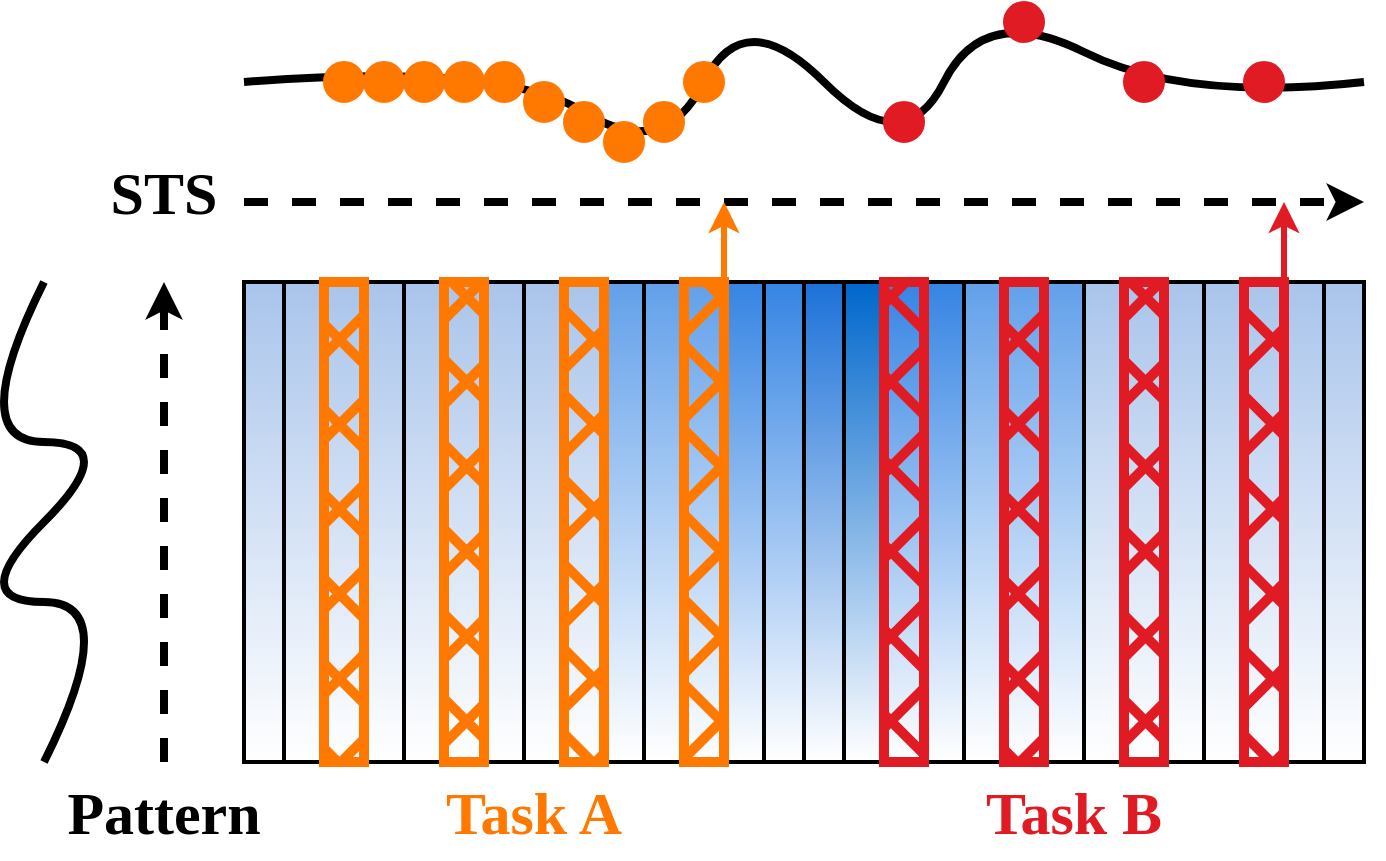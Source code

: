<mxfile version="21.5.0" type="device">
  <diagram name="Page-1" id="MR886Cy3C2vmONpptm1g">
    <mxGraphModel dx="1434" dy="751" grid="1" gridSize="10" guides="1" tooltips="1" connect="1" arrows="1" fold="1" page="1" pageScale="1" pageWidth="850" pageHeight="1100" math="1" shadow="0">
      <root>
        <mxCell id="0" />
        <mxCell id="1" parent="0" />
        <mxCell id="-HJEB60_RRp2c4dYzQ01-13" value="" style="endArrow=classic;html=1;rounded=0;strokeWidth=4;dashed=1;" parent="1" edge="1">
          <mxGeometry width="50" height="50" relative="1" as="geometry">
            <mxPoint x="160" y="340" as="sourcePoint" />
            <mxPoint x="720" y="340" as="targetPoint" />
          </mxGeometry>
        </mxCell>
        <mxCell id="-HJEB60_RRp2c4dYzQ01-14" value="&lt;font style=&quot;&quot;&gt;&lt;font style=&quot;font-size: 30px;&quot; face=&quot;Times New Roman&quot;&gt;&lt;b&gt;STS&lt;/b&gt;&lt;/font&gt;&lt;br&gt;&lt;/font&gt;" style="text;html=1;strokeColor=none;fillColor=none;align=center;verticalAlign=middle;whiteSpace=wrap;rounded=0;" parent="1" vertex="1">
          <mxGeometry x="90" y="320" width="60" height="30" as="geometry" />
        </mxCell>
        <mxCell id="-HJEB60_RRp2c4dYzQ01-60" value="" style="rounded=0;whiteSpace=wrap;html=1;fillColor=#0066CC;fontColor=#ffffff;strokeColor=#000000;gradientColor=#FFFFFF;strokeWidth=2;" parent="1" vertex="1">
          <mxGeometry x="460" y="380" width="20" height="240" as="geometry" />
        </mxCell>
        <mxCell id="-HJEB60_RRp2c4dYzQ01-77" value="&lt;font style=&quot;&quot;&gt;&lt;font face=&quot;Times New Roman&quot; style=&quot;font-size: 30px;&quot;&gt;&lt;b&gt;Pattern&lt;/b&gt;&lt;/font&gt;&lt;br&gt;&lt;/font&gt;" style="text;html=1;strokeColor=none;fillColor=none;align=center;verticalAlign=middle;whiteSpace=wrap;rounded=0;rotation=0;" parent="1" vertex="1">
          <mxGeometry x="90" y="630" width="60" height="30" as="geometry" />
        </mxCell>
        <mxCell id="Ikf6FC7bm7aYhZ_6xAEj-2" value="" style="rounded=0;whiteSpace=wrap;html=1;fillColor=#1c71d8;fontColor=#ffffff;strokeColor=#000000;gradientColor=#FFFFFF;strokeWidth=2;" parent="1" vertex="1">
          <mxGeometry x="440" y="380" width="20" height="240" as="geometry" />
        </mxCell>
        <mxCell id="Ikf6FC7bm7aYhZ_6xAEj-3" value="" style="rounded=0;whiteSpace=wrap;html=1;fillColor=#3584e4;fontColor=#ffffff;strokeColor=#000000;gradientColor=#FFFFFF;strokeWidth=2;" parent="1" vertex="1">
          <mxGeometry x="420" y="380" width="20" height="240" as="geometry" />
        </mxCell>
        <mxCell id="Ikf6FC7bm7aYhZ_6xAEj-6" value="" style="rounded=0;whiteSpace=wrap;html=1;fillColor=#3584e4;fontColor=#ffffff;strokeColor=#000000;gradientColor=#FFFFFF;strokeWidth=2;" parent="1" vertex="1">
          <mxGeometry x="400" y="380" width="20" height="240" as="geometry" />
        </mxCell>
        <mxCell id="Ikf6FC7bm7aYhZ_6xAEj-7" value="" style="rounded=0;whiteSpace=wrap;html=1;fillColor=#62a0ea;fontColor=#ffffff;strokeColor=#000000;gradientColor=#FFFFFF;strokeWidth=2;" parent="1" vertex="1">
          <mxGeometry x="380" y="380" width="20" height="240" as="geometry" />
        </mxCell>
        <mxCell id="Ikf6FC7bm7aYhZ_6xAEj-8" value="" style="rounded=0;whiteSpace=wrap;html=1;fillColor=#62a0ea;fontColor=#ffffff;strokeColor=#000000;gradientColor=#FFFFFF;strokeWidth=2;" parent="1" vertex="1">
          <mxGeometry x="360" y="380" width="20" height="240" as="geometry" />
        </mxCell>
        <mxCell id="Ikf6FC7bm7aYhZ_6xAEj-9" value="" style="rounded=0;whiteSpace=wrap;html=1;fillColor=#62a0ea;fontColor=#ffffff;strokeColor=#000000;gradientColor=#FFFFFF;strokeWidth=2;" parent="1" vertex="1">
          <mxGeometry x="340" y="380" width="20" height="240" as="geometry" />
        </mxCell>
        <mxCell id="Ikf6FC7bm7aYhZ_6xAEj-10" value="" style="rounded=0;whiteSpace=wrap;html=1;fillColor=#A9C4EB;fontColor=#ffffff;strokeColor=#000000;gradientColor=#FFFFFF;strokeWidth=2;" parent="1" vertex="1">
          <mxGeometry x="320" y="380" width="20" height="240" as="geometry" />
        </mxCell>
        <mxCell id="Ikf6FC7bm7aYhZ_6xAEj-11" value="" style="rounded=0;whiteSpace=wrap;html=1;fillColor=#A9C4EB;fontColor=#ffffff;strokeColor=#000000;gradientColor=#FFFFFF;strokeWidth=2;" parent="1" vertex="1">
          <mxGeometry x="300" y="380" width="20" height="240" as="geometry" />
        </mxCell>
        <mxCell id="Ikf6FC7bm7aYhZ_6xAEj-12" value="" style="rounded=0;whiteSpace=wrap;html=1;fillColor=#A9C4EB;fontColor=#ffffff;strokeColor=#000000;gradientColor=#FFFFFF;strokeWidth=2;" parent="1" vertex="1">
          <mxGeometry x="280" y="380" width="20" height="240" as="geometry" />
        </mxCell>
        <mxCell id="Ikf6FC7bm7aYhZ_6xAEj-13" value="" style="rounded=0;whiteSpace=wrap;html=1;fillColor=#A9C4EB;fontColor=#ffffff;strokeColor=#000000;gradientColor=#FFFFFF;strokeWidth=2;" parent="1" vertex="1">
          <mxGeometry x="260" y="380" width="20" height="240" as="geometry" />
        </mxCell>
        <mxCell id="Ikf6FC7bm7aYhZ_6xAEj-14" value="" style="rounded=0;whiteSpace=wrap;html=1;fillColor=#A9C4EB;fontColor=#ffffff;strokeColor=#000000;gradientColor=#FFFFFF;strokeWidth=2;" parent="1" vertex="1">
          <mxGeometry x="240" y="380" width="20" height="240" as="geometry" />
        </mxCell>
        <mxCell id="Ikf6FC7bm7aYhZ_6xAEj-15" value="" style="rounded=0;whiteSpace=wrap;html=1;fillColor=#A9C4EB;fontColor=#ffffff;strokeColor=#000000;gradientColor=#FFFFFF;strokeWidth=2;" parent="1" vertex="1">
          <mxGeometry x="220" y="380" width="20" height="240" as="geometry" />
        </mxCell>
        <mxCell id="Ikf6FC7bm7aYhZ_6xAEj-16" value="" style="rounded=0;whiteSpace=wrap;html=1;fillColor=#A9C4EB;fontColor=#ffffff;strokeColor=#000000;gradientColor=#FFFFFF;strokeWidth=2;" parent="1" vertex="1">
          <mxGeometry x="200" y="380" width="20" height="240" as="geometry" />
        </mxCell>
        <mxCell id="Ikf6FC7bm7aYhZ_6xAEj-17" value="" style="rounded=0;whiteSpace=wrap;html=1;fillColor=#A9C4EB;fontColor=#ffffff;strokeColor=#000000;gradientColor=#FFFFFF;strokeWidth=2;" parent="1" vertex="1">
          <mxGeometry x="180" y="380" width="20" height="240" as="geometry" />
        </mxCell>
        <mxCell id="Ikf6FC7bm7aYhZ_6xAEj-18" value="" style="rounded=0;whiteSpace=wrap;html=1;fillColor=#A9C4EB;fontColor=#ffffff;strokeColor=#000000;gradientColor=#FFFFFF;strokeWidth=2;" parent="1" vertex="1">
          <mxGeometry x="160" y="380" width="20" height="240" as="geometry" />
        </mxCell>
        <mxCell id="Ikf6FC7bm7aYhZ_6xAEj-21" value="" style="curved=1;endArrow=none;html=1;rounded=0;strokeWidth=4;endFill=0;" parent="1" edge="1">
          <mxGeometry width="50" height="50" relative="1" as="geometry">
            <mxPoint x="60" y="620" as="sourcePoint" />
            <mxPoint x="60" y="380" as="targetPoint" />
            <Array as="points">
              <mxPoint x="100" y="540" />
              <mxPoint x="20" y="540" />
              <mxPoint x="100" y="460" />
              <mxPoint x="20" y="460" />
            </Array>
          </mxGeometry>
        </mxCell>
        <mxCell id="Ikf6FC7bm7aYhZ_6xAEj-22" style="edgeStyle=orthogonalEdgeStyle;rounded=0;orthogonalLoop=1;jettySize=auto;html=1;exitX=0.5;exitY=1;exitDx=0;exitDy=0;" parent="1" source="-HJEB60_RRp2c4dYzQ01-77" target="-HJEB60_RRp2c4dYzQ01-77" edge="1">
          <mxGeometry relative="1" as="geometry" />
        </mxCell>
        <mxCell id="Ikf6FC7bm7aYhZ_6xAEj-24" value="" style="rounded=0;whiteSpace=wrap;html=1;fillColor=#3584e4;fontColor=#ffffff;strokeColor=#000000;gradientColor=#FFFFFF;strokeWidth=2;" parent="1" vertex="1">
          <mxGeometry x="480" y="380" width="20" height="240" as="geometry" />
        </mxCell>
        <mxCell id="Ikf6FC7bm7aYhZ_6xAEj-25" value="" style="rounded=0;whiteSpace=wrap;html=1;fillColor=#3584e4;fontColor=#ffffff;strokeColor=#000000;gradientColor=#FFFFFF;strokeWidth=2;" parent="1" vertex="1">
          <mxGeometry x="500" y="380" width="20" height="240" as="geometry" />
        </mxCell>
        <mxCell id="Ikf6FC7bm7aYhZ_6xAEj-26" value="" style="rounded=0;whiteSpace=wrap;html=1;fillColor=#62a0ea;fontColor=#ffffff;strokeColor=#000000;gradientColor=#FFFFFF;strokeWidth=2;" parent="1" vertex="1">
          <mxGeometry x="520" y="380" width="20" height="240" as="geometry" />
        </mxCell>
        <mxCell id="Ikf6FC7bm7aYhZ_6xAEj-27" value="" style="rounded=0;whiteSpace=wrap;html=1;fillColor=#62a0ea;fontColor=#ffffff;strokeColor=#000000;gradientColor=#FFFFFF;strokeWidth=2;" parent="1" vertex="1">
          <mxGeometry x="540" y="380" width="20" height="240" as="geometry" />
        </mxCell>
        <mxCell id="Ikf6FC7bm7aYhZ_6xAEj-28" value="" style="rounded=0;whiteSpace=wrap;html=1;fillColor=#62a0ea;fontColor=#ffffff;strokeColor=#000000;gradientColor=#FFFFFF;strokeWidth=2;" parent="1" vertex="1">
          <mxGeometry x="560" y="380" width="20" height="240" as="geometry" />
        </mxCell>
        <mxCell id="Ikf6FC7bm7aYhZ_6xAEj-29" value="" style="rounded=0;whiteSpace=wrap;html=1;fillColor=#A9C4EB;fontColor=#ffffff;strokeColor=#000000;gradientColor=#FFFFFF;strokeWidth=2;" parent="1" vertex="1">
          <mxGeometry x="580" y="380" width="20" height="240" as="geometry" />
        </mxCell>
        <mxCell id="Ikf6FC7bm7aYhZ_6xAEj-30" value="" style="rounded=0;whiteSpace=wrap;html=1;fillColor=#A9C4EB;fontColor=#ffffff;strokeColor=#000000;gradientColor=#FFFFFF;strokeWidth=2;" parent="1" vertex="1">
          <mxGeometry x="600" y="380" width="20" height="240" as="geometry" />
        </mxCell>
        <mxCell id="Ikf6FC7bm7aYhZ_6xAEj-31" value="" style="rounded=0;whiteSpace=wrap;html=1;fillColor=#A9C4EB;fontColor=#ffffff;strokeColor=#000000;gradientColor=#FFFFFF;strokeWidth=2;" parent="1" vertex="1">
          <mxGeometry x="620" y="380" width="20" height="240" as="geometry" />
        </mxCell>
        <mxCell id="Ikf6FC7bm7aYhZ_6xAEj-32" value="" style="rounded=0;whiteSpace=wrap;html=1;fillColor=#A9C4EB;fontColor=#ffffff;strokeColor=#000000;gradientColor=#FFFFFF;strokeWidth=2;" parent="1" vertex="1">
          <mxGeometry x="640" y="380" width="20" height="240" as="geometry" />
        </mxCell>
        <mxCell id="Ikf6FC7bm7aYhZ_6xAEj-33" value="" style="rounded=0;whiteSpace=wrap;html=1;fillColor=#A9C4EB;fontColor=#ffffff;strokeColor=#000000;gradientColor=#FFFFFF;strokeWidth=2;" parent="1" vertex="1">
          <mxGeometry x="660" y="380" width="20" height="240" as="geometry" />
        </mxCell>
        <mxCell id="Ikf6FC7bm7aYhZ_6xAEj-34" value="" style="rounded=0;whiteSpace=wrap;html=1;fillColor=#A9C4EB;fontColor=#ffffff;strokeColor=#000000;gradientColor=#FFFFFF;strokeWidth=2;" parent="1" vertex="1">
          <mxGeometry x="680" y="380" width="20" height="240" as="geometry" />
        </mxCell>
        <mxCell id="Ikf6FC7bm7aYhZ_6xAEj-35" value="" style="rounded=0;whiteSpace=wrap;html=1;fillColor=#A9C4EB;fontColor=#ffffff;strokeColor=#000000;gradientColor=#FFFFFF;strokeWidth=2;" parent="1" vertex="1">
          <mxGeometry x="700" y="380" width="20" height="240" as="geometry" />
        </mxCell>
        <mxCell id="Ikf6FC7bm7aYhZ_6xAEj-45" value="" style="curved=1;endArrow=none;html=1;rounded=0;endFill=0;strokeWidth=4;movable=0;resizable=0;rotatable=0;deletable=0;editable=0;locked=1;connectable=0;" parent="1" edge="1">
          <mxGeometry width="50" height="50" relative="1" as="geometry">
            <mxPoint x="160" y="280" as="sourcePoint" />
            <mxPoint x="720" y="280" as="targetPoint" />
            <Array as="points">
              <mxPoint x="290" y="270" />
              <mxPoint x="370" y="320" />
              <mxPoint x="410" y="240" />
              <mxPoint x="490" y="320" />
              <mxPoint x="530" y="240" />
              <mxPoint x="630" y="290" />
            </Array>
          </mxGeometry>
        </mxCell>
        <mxCell id="Ikf6FC7bm7aYhZ_6xAEj-46" value="" style="endArrow=classic;html=1;rounded=0;strokeWidth=4;dashed=1;" parent="1" edge="1">
          <mxGeometry width="50" height="50" relative="1" as="geometry">
            <mxPoint x="120" y="620" as="sourcePoint" />
            <mxPoint x="120" y="380" as="targetPoint" />
          </mxGeometry>
        </mxCell>
        <mxCell id="Ikf6FC7bm7aYhZ_6xAEj-48" value="" style="rounded=0;whiteSpace=wrap;html=1;fillColor=#e01b24;strokeWidth=5;strokeColor=#e01b24;fillStyle=cross-hatch;" parent="1" vertex="1">
          <mxGeometry x="660" y="380" width="20" height="240" as="geometry" />
        </mxCell>
        <mxCell id="Ikf6FC7bm7aYhZ_6xAEj-50" value="" style="rounded=0;whiteSpace=wrap;html=1;fillColor=#e01b24;strokeWidth=5;strokeColor=#e01b24;fillStyle=cross-hatch;" parent="1" vertex="1">
          <mxGeometry x="600" y="380" width="20" height="240" as="geometry" />
        </mxCell>
        <mxCell id="Ikf6FC7bm7aYhZ_6xAEj-51" value="" style="rounded=0;whiteSpace=wrap;html=1;fillColor=#e01b24;strokeWidth=5;strokeColor=#e01b24;fillStyle=cross-hatch;" parent="1" vertex="1">
          <mxGeometry x="540" y="380" width="20" height="240" as="geometry" />
        </mxCell>
        <mxCell id="Ikf6FC7bm7aYhZ_6xAEj-52" value="" style="rounded=0;whiteSpace=wrap;html=1;fillColor=#e01b24;strokeWidth=5;strokeColor=#e01b24;fillStyle=cross-hatch;" parent="1" vertex="1">
          <mxGeometry x="480" y="380" width="20" height="240" as="geometry" />
        </mxCell>
        <mxCell id="Ikf6FC7bm7aYhZ_6xAEj-53" value="" style="endArrow=classic;html=1;rounded=0;exitX=1;exitY=0;exitDx=0;exitDy=0;strokeWidth=3;strokeColor=#e01b24;" parent="1" source="Ikf6FC7bm7aYhZ_6xAEj-48" edge="1">
          <mxGeometry width="50" height="50" relative="1" as="geometry">
            <mxPoint x="330" y="390" as="sourcePoint" />
            <mxPoint x="680" y="340" as="targetPoint" />
          </mxGeometry>
        </mxCell>
        <mxCell id="1kwbuW58IDYFltig8iZU-1" value="" style="rounded=0;whiteSpace=wrap;html=1;fillColor=#ff7800;strokeWidth=5;strokeColor=#ff7800;fillStyle=cross-hatch;" vertex="1" parent="1">
          <mxGeometry x="380" y="380" width="20" height="240" as="geometry" />
        </mxCell>
        <mxCell id="1kwbuW58IDYFltig8iZU-4" value="" style="ellipse;whiteSpace=wrap;html=1;fillColor=#ff7800;strokeColor=#ff7800;points=[];" vertex="1" parent="1">
          <mxGeometry x="380" y="270" width="20" height="20" as="geometry" />
        </mxCell>
        <mxCell id="1kwbuW58IDYFltig8iZU-11" value="" style="ellipse;whiteSpace=wrap;html=1;fillColor=#ff7800;strokeColor=#ff7800;points=[];" vertex="1" parent="1">
          <mxGeometry x="260" y="270" width="20" height="20" as="geometry" />
        </mxCell>
        <mxCell id="1kwbuW58IDYFltig8iZU-12" value="" style="rounded=0;whiteSpace=wrap;html=1;fillColor=#ff7800;strokeWidth=5;strokeColor=#ff7800;fillStyle=cross-hatch;" vertex="1" parent="1">
          <mxGeometry x="320" y="380" width="20" height="240" as="geometry" />
        </mxCell>
        <mxCell id="1kwbuW58IDYFltig8iZU-13" value="" style="rounded=0;whiteSpace=wrap;html=1;fillColor=#ff7800;strokeWidth=5;strokeColor=#ff7800;fillStyle=cross-hatch;" vertex="1" parent="1">
          <mxGeometry x="260" y="380" width="20" height="240" as="geometry" />
        </mxCell>
        <mxCell id="1kwbuW58IDYFltig8iZU-14" value="" style="rounded=0;whiteSpace=wrap;html=1;fillColor=#ff7800;strokeWidth=5;strokeColor=#ff7800;fillStyle=cross-hatch;" vertex="1" parent="1">
          <mxGeometry x="200" y="380" width="20" height="240" as="geometry" />
        </mxCell>
        <mxCell id="1kwbuW58IDYFltig8iZU-16" value="" style="ellipse;whiteSpace=wrap;html=1;fillColor=#ff7800;strokeColor=#ff7800;points=[];" vertex="1" parent="1">
          <mxGeometry x="320" y="290" width="20" height="20" as="geometry" />
        </mxCell>
        <mxCell id="1kwbuW58IDYFltig8iZU-17" value="" style="ellipse;whiteSpace=wrap;html=1;fillColor=#ff7800;strokeColor=#ff7800;points=[];" vertex="1" parent="1">
          <mxGeometry x="340" y="300" width="20" height="20" as="geometry" />
        </mxCell>
        <mxCell id="1kwbuW58IDYFltig8iZU-18" value="" style="ellipse;whiteSpace=wrap;html=1;fillColor=#ff7800;strokeColor=#ff7800;points=[];" vertex="1" parent="1">
          <mxGeometry x="360" y="290" width="20" height="20" as="geometry" />
        </mxCell>
        <mxCell id="1kwbuW58IDYFltig8iZU-19" value="" style="ellipse;whiteSpace=wrap;html=1;fillColor=#ff7800;strokeColor=#ff7800;points=[];" vertex="1" parent="1">
          <mxGeometry x="300" y="280" width="20" height="20" as="geometry" />
        </mxCell>
        <mxCell id="1kwbuW58IDYFltig8iZU-20" value="" style="ellipse;whiteSpace=wrap;html=1;fillColor=#ff7800;strokeColor=#ff7800;points=[];" vertex="1" parent="1">
          <mxGeometry x="280" y="270" width="20" height="20" as="geometry" />
        </mxCell>
        <mxCell id="1kwbuW58IDYFltig8iZU-21" value="" style="ellipse;whiteSpace=wrap;html=1;fillColor=#ff7800;strokeColor=#ff7800;points=[];" vertex="1" parent="1">
          <mxGeometry x="240" y="270" width="20" height="20" as="geometry" />
        </mxCell>
        <mxCell id="1kwbuW58IDYFltig8iZU-22" value="" style="ellipse;whiteSpace=wrap;html=1;fillColor=#ff7800;strokeColor=#ff7800;points=[];" vertex="1" parent="1">
          <mxGeometry x="220" y="270" width="20" height="20" as="geometry" />
        </mxCell>
        <mxCell id="1kwbuW58IDYFltig8iZU-23" value="" style="ellipse;whiteSpace=wrap;html=1;fillColor=#ff7800;strokeColor=#ff7800;points=[];" vertex="1" parent="1">
          <mxGeometry x="200" y="270" width="20" height="20" as="geometry" />
        </mxCell>
        <mxCell id="1kwbuW58IDYFltig8iZU-26" value="" style="endArrow=classic;html=1;rounded=0;exitX=1;exitY=0;exitDx=0;exitDy=0;strokeWidth=3;strokeColor=#ff7800;" edge="1" parent="1" source="1kwbuW58IDYFltig8iZU-1">
          <mxGeometry width="50" height="50" relative="1" as="geometry">
            <mxPoint x="690" y="390" as="sourcePoint" />
            <mxPoint x="400" y="340" as="targetPoint" />
          </mxGeometry>
        </mxCell>
        <mxCell id="1kwbuW58IDYFltig8iZU-27" value="" style="ellipse;whiteSpace=wrap;html=1;fillColor=#e01b24;strokeColor=#e01b24;points=[];" vertex="1" parent="1">
          <mxGeometry x="480" y="290" width="20" height="20" as="geometry" />
        </mxCell>
        <mxCell id="1kwbuW58IDYFltig8iZU-28" value="" style="ellipse;whiteSpace=wrap;html=1;fillColor=#e01b24;strokeColor=#e01b24;points=[];" vertex="1" parent="1">
          <mxGeometry x="540" y="240" width="20" height="20" as="geometry" />
        </mxCell>
        <mxCell id="1kwbuW58IDYFltig8iZU-29" value="" style="ellipse;whiteSpace=wrap;html=1;fillColor=#e01b24;strokeColor=#e01b24;points=[];" vertex="1" parent="1">
          <mxGeometry x="600" y="270" width="20" height="20" as="geometry" />
        </mxCell>
        <mxCell id="1kwbuW58IDYFltig8iZU-31" value="" style="ellipse;whiteSpace=wrap;html=1;fillColor=#e01b24;strokeColor=#e01b24;points=[];" vertex="1" parent="1">
          <mxGeometry x="660" y="270" width="20" height="20" as="geometry" />
        </mxCell>
        <mxCell id="1kwbuW58IDYFltig8iZU-32" value="&lt;font style=&quot;&quot;&gt;&lt;font style=&quot;font-size: 30px;&quot; face=&quot;Times New Roman&quot;&gt;&lt;b&gt;Task A&lt;/b&gt;&lt;/font&gt;&lt;br&gt;&lt;/font&gt;" style="text;html=1;strokeColor=none;fillColor=none;align=center;verticalAlign=middle;whiteSpace=wrap;rounded=0;fontColor=#ff7800;labelBorderColor=none;labelBackgroundColor=none;" vertex="1" parent="1">
          <mxGeometry x="250" y="630" width="110" height="30" as="geometry" />
        </mxCell>
        <mxCell id="1kwbuW58IDYFltig8iZU-34" value="&lt;font style=&quot;&quot;&gt;&lt;font style=&quot;font-size: 30px;&quot; face=&quot;Times New Roman&quot;&gt;&lt;b&gt;Task B&lt;/b&gt;&lt;/font&gt;&lt;br&gt;&lt;/font&gt;" style="text;html=1;strokeColor=none;fillColor=none;align=center;verticalAlign=middle;whiteSpace=wrap;rounded=0;fontColor=#e01b24;labelBorderColor=none;labelBackgroundColor=none;" vertex="1" parent="1">
          <mxGeometry x="520" y="630" width="110" height="30" as="geometry" />
        </mxCell>
      </root>
    </mxGraphModel>
  </diagram>
</mxfile>
